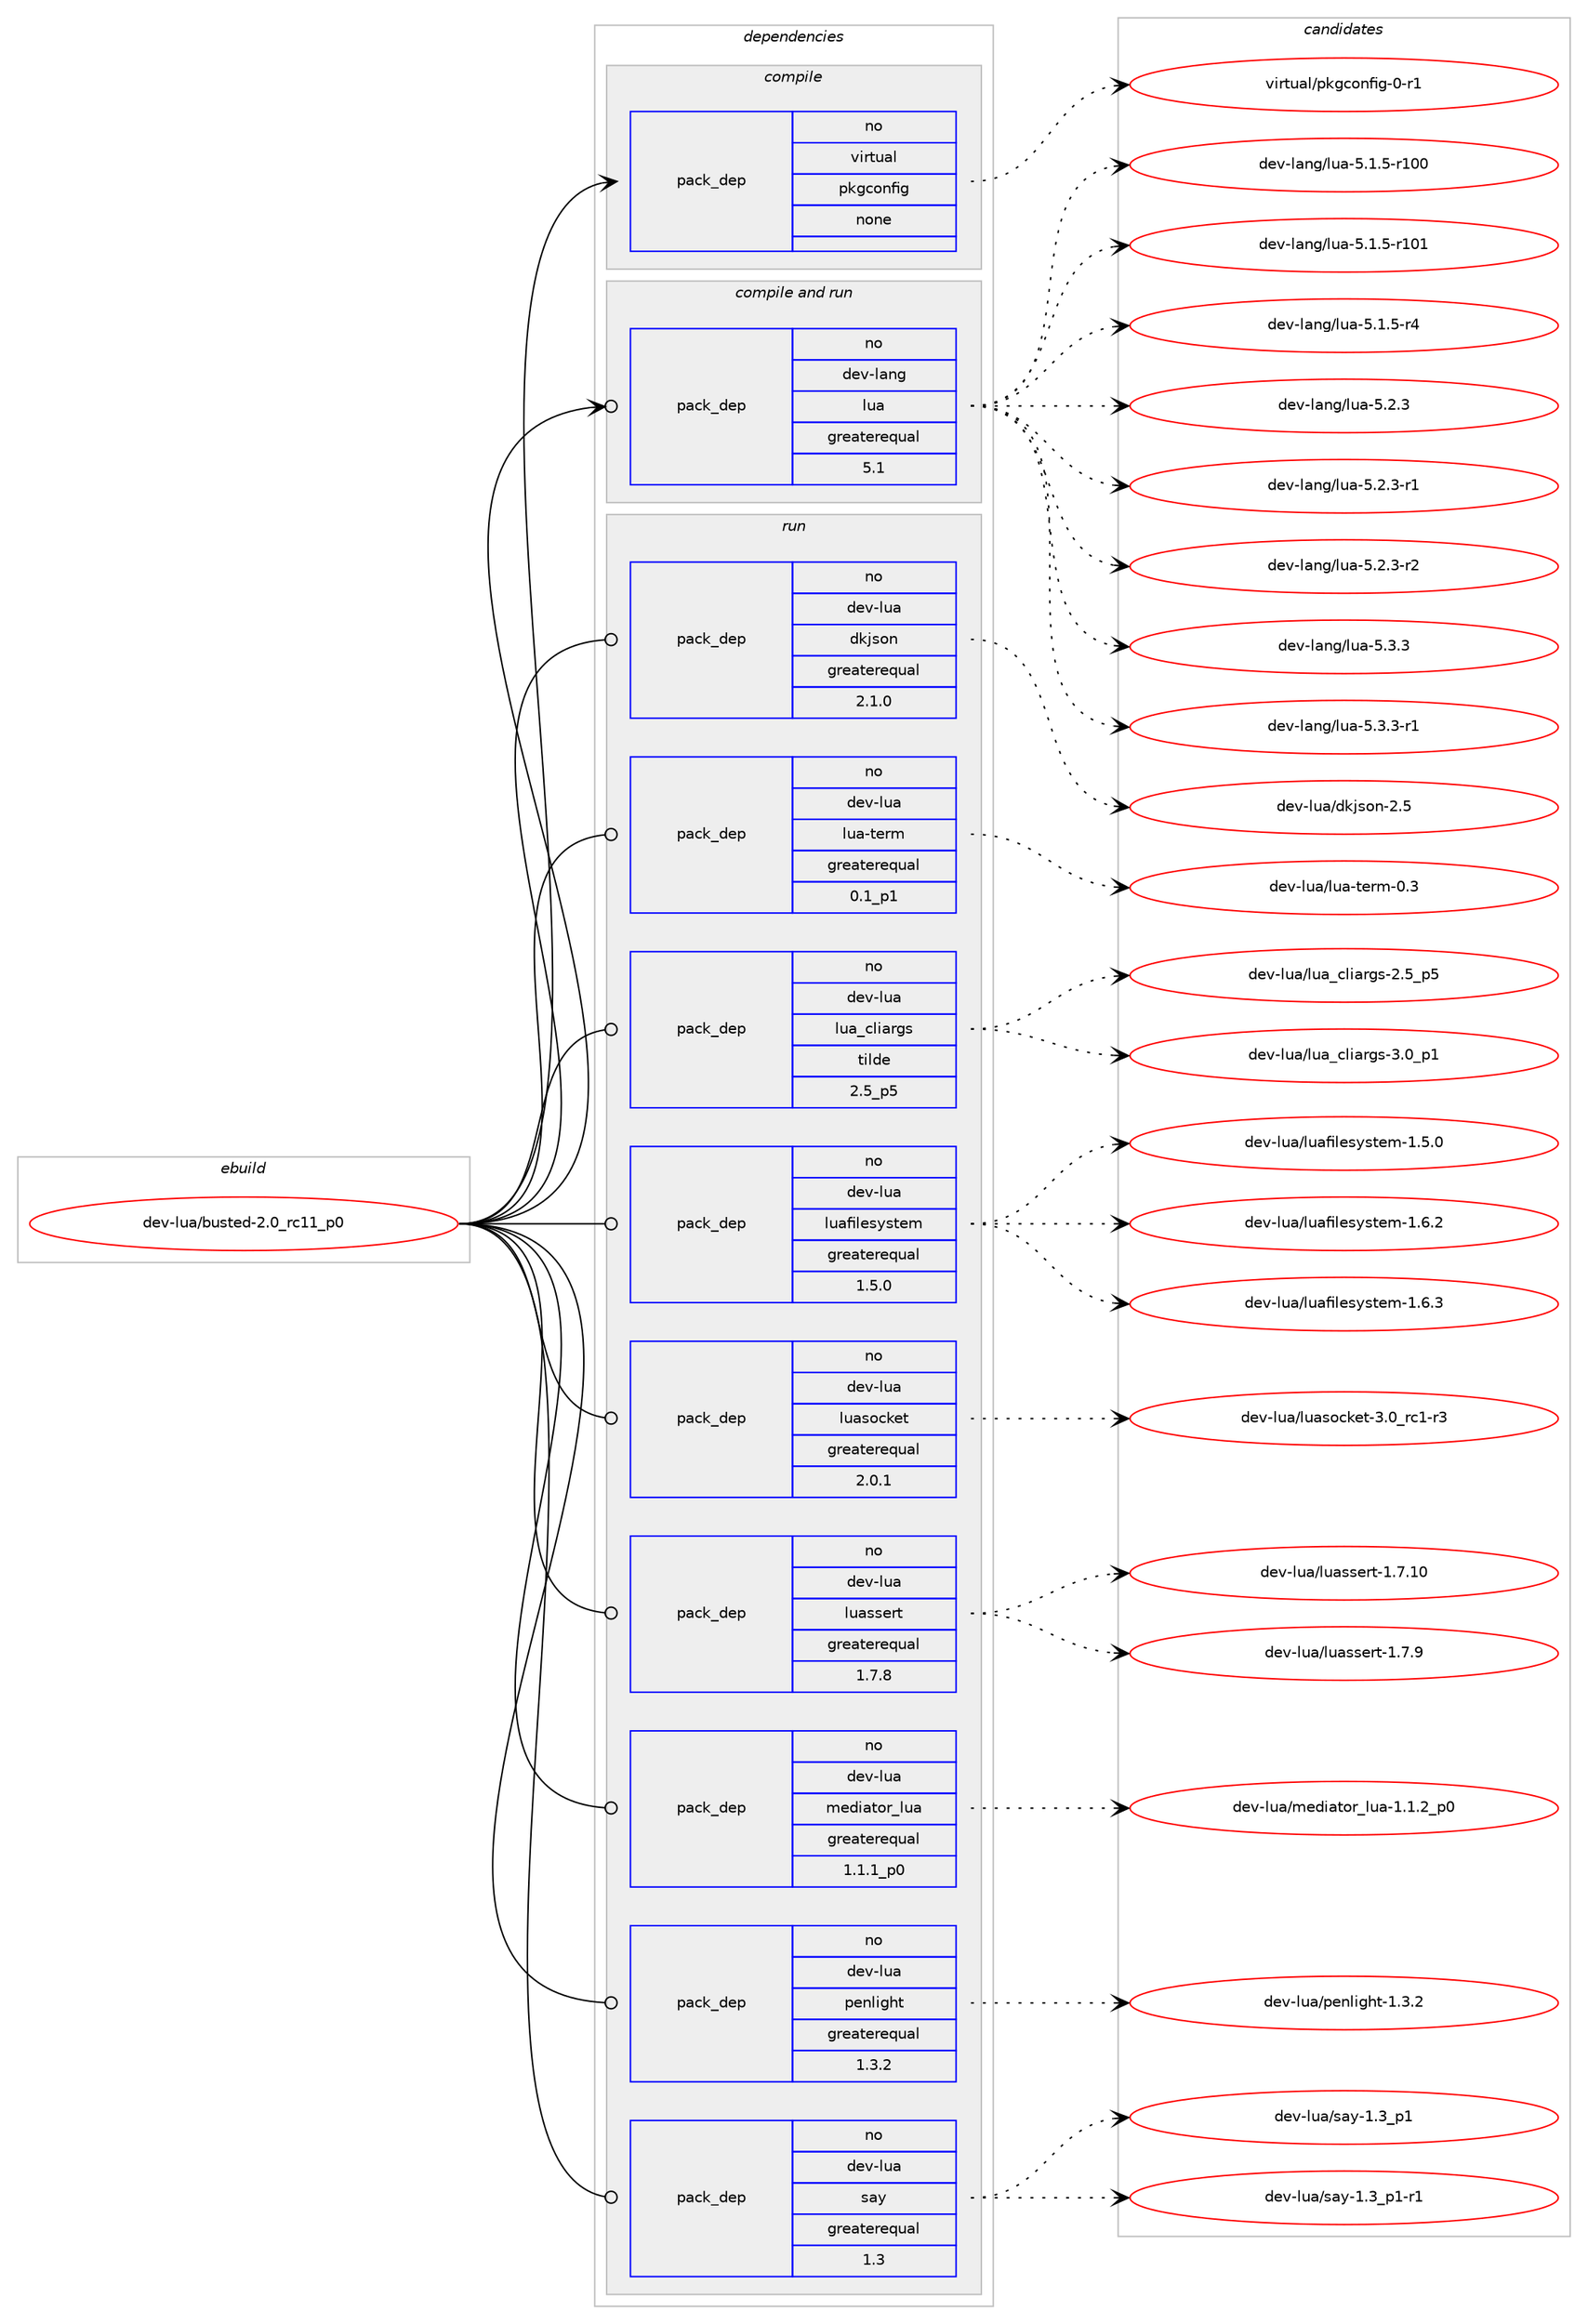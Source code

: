 digraph prolog {

# *************
# Graph options
# *************

newrank=true;
concentrate=true;
compound=true;
graph [rankdir=LR,fontname=Helvetica,fontsize=10,ranksep=1.5];#, ranksep=2.5, nodesep=0.2];
edge  [arrowhead=vee];
node  [fontname=Helvetica,fontsize=10];

# **********
# The ebuild
# **********

subgraph cluster_leftcol {
color=gray;
rank=same;
label=<<i>ebuild</i>>;
id [label="dev-lua/busted-2.0_rc11_p0", color=red, width=4, href="../dev-lua/busted-2.0_rc11_p0.svg"];
}

# ****************
# The dependencies
# ****************

subgraph cluster_midcol {
color=gray;
label=<<i>dependencies</i>>;
subgraph cluster_compile {
fillcolor="#eeeeee";
style=filled;
label=<<i>compile</i>>;
subgraph pack91380 {
dependency121353 [label=<<TABLE BORDER="0" CELLBORDER="1" CELLSPACING="0" CELLPADDING="4" WIDTH="220"><TR><TD ROWSPAN="6" CELLPADDING="30">pack_dep</TD></TR><TR><TD WIDTH="110">no</TD></TR><TR><TD>virtual</TD></TR><TR><TD>pkgconfig</TD></TR><TR><TD>none</TD></TR><TR><TD></TD></TR></TABLE>>, shape=none, color=blue];
}
id:e -> dependency121353:w [weight=20,style="solid",arrowhead="vee"];
}
subgraph cluster_compileandrun {
fillcolor="#eeeeee";
style=filled;
label=<<i>compile and run</i>>;
subgraph pack91381 {
dependency121354 [label=<<TABLE BORDER="0" CELLBORDER="1" CELLSPACING="0" CELLPADDING="4" WIDTH="220"><TR><TD ROWSPAN="6" CELLPADDING="30">pack_dep</TD></TR><TR><TD WIDTH="110">no</TD></TR><TR><TD>dev-lang</TD></TR><TR><TD>lua</TD></TR><TR><TD>greaterequal</TD></TR><TR><TD>5.1</TD></TR></TABLE>>, shape=none, color=blue];
}
id:e -> dependency121354:w [weight=20,style="solid",arrowhead="odotvee"];
}
subgraph cluster_run {
fillcolor="#eeeeee";
style=filled;
label=<<i>run</i>>;
subgraph pack91382 {
dependency121355 [label=<<TABLE BORDER="0" CELLBORDER="1" CELLSPACING="0" CELLPADDING="4" WIDTH="220"><TR><TD ROWSPAN="6" CELLPADDING="30">pack_dep</TD></TR><TR><TD WIDTH="110">no</TD></TR><TR><TD>dev-lua</TD></TR><TR><TD>dkjson</TD></TR><TR><TD>greaterequal</TD></TR><TR><TD>2.1.0</TD></TR></TABLE>>, shape=none, color=blue];
}
id:e -> dependency121355:w [weight=20,style="solid",arrowhead="odot"];
subgraph pack91383 {
dependency121356 [label=<<TABLE BORDER="0" CELLBORDER="1" CELLSPACING="0" CELLPADDING="4" WIDTH="220"><TR><TD ROWSPAN="6" CELLPADDING="30">pack_dep</TD></TR><TR><TD WIDTH="110">no</TD></TR><TR><TD>dev-lua</TD></TR><TR><TD>lua-term</TD></TR><TR><TD>greaterequal</TD></TR><TR><TD>0.1_p1</TD></TR></TABLE>>, shape=none, color=blue];
}
id:e -> dependency121356:w [weight=20,style="solid",arrowhead="odot"];
subgraph pack91384 {
dependency121357 [label=<<TABLE BORDER="0" CELLBORDER="1" CELLSPACING="0" CELLPADDING="4" WIDTH="220"><TR><TD ROWSPAN="6" CELLPADDING="30">pack_dep</TD></TR><TR><TD WIDTH="110">no</TD></TR><TR><TD>dev-lua</TD></TR><TR><TD>lua_cliargs</TD></TR><TR><TD>tilde</TD></TR><TR><TD>2.5_p5</TD></TR></TABLE>>, shape=none, color=blue];
}
id:e -> dependency121357:w [weight=20,style="solid",arrowhead="odot"];
subgraph pack91385 {
dependency121358 [label=<<TABLE BORDER="0" CELLBORDER="1" CELLSPACING="0" CELLPADDING="4" WIDTH="220"><TR><TD ROWSPAN="6" CELLPADDING="30">pack_dep</TD></TR><TR><TD WIDTH="110">no</TD></TR><TR><TD>dev-lua</TD></TR><TR><TD>luafilesystem</TD></TR><TR><TD>greaterequal</TD></TR><TR><TD>1.5.0</TD></TR></TABLE>>, shape=none, color=blue];
}
id:e -> dependency121358:w [weight=20,style="solid",arrowhead="odot"];
subgraph pack91386 {
dependency121359 [label=<<TABLE BORDER="0" CELLBORDER="1" CELLSPACING="0" CELLPADDING="4" WIDTH="220"><TR><TD ROWSPAN="6" CELLPADDING="30">pack_dep</TD></TR><TR><TD WIDTH="110">no</TD></TR><TR><TD>dev-lua</TD></TR><TR><TD>luasocket</TD></TR><TR><TD>greaterequal</TD></TR><TR><TD>2.0.1</TD></TR></TABLE>>, shape=none, color=blue];
}
id:e -> dependency121359:w [weight=20,style="solid",arrowhead="odot"];
subgraph pack91387 {
dependency121360 [label=<<TABLE BORDER="0" CELLBORDER="1" CELLSPACING="0" CELLPADDING="4" WIDTH="220"><TR><TD ROWSPAN="6" CELLPADDING="30">pack_dep</TD></TR><TR><TD WIDTH="110">no</TD></TR><TR><TD>dev-lua</TD></TR><TR><TD>luassert</TD></TR><TR><TD>greaterequal</TD></TR><TR><TD>1.7.8</TD></TR></TABLE>>, shape=none, color=blue];
}
id:e -> dependency121360:w [weight=20,style="solid",arrowhead="odot"];
subgraph pack91388 {
dependency121361 [label=<<TABLE BORDER="0" CELLBORDER="1" CELLSPACING="0" CELLPADDING="4" WIDTH="220"><TR><TD ROWSPAN="6" CELLPADDING="30">pack_dep</TD></TR><TR><TD WIDTH="110">no</TD></TR><TR><TD>dev-lua</TD></TR><TR><TD>mediator_lua</TD></TR><TR><TD>greaterequal</TD></TR><TR><TD>1.1.1_p0</TD></TR></TABLE>>, shape=none, color=blue];
}
id:e -> dependency121361:w [weight=20,style="solid",arrowhead="odot"];
subgraph pack91389 {
dependency121362 [label=<<TABLE BORDER="0" CELLBORDER="1" CELLSPACING="0" CELLPADDING="4" WIDTH="220"><TR><TD ROWSPAN="6" CELLPADDING="30">pack_dep</TD></TR><TR><TD WIDTH="110">no</TD></TR><TR><TD>dev-lua</TD></TR><TR><TD>penlight</TD></TR><TR><TD>greaterequal</TD></TR><TR><TD>1.3.2</TD></TR></TABLE>>, shape=none, color=blue];
}
id:e -> dependency121362:w [weight=20,style="solid",arrowhead="odot"];
subgraph pack91390 {
dependency121363 [label=<<TABLE BORDER="0" CELLBORDER="1" CELLSPACING="0" CELLPADDING="4" WIDTH="220"><TR><TD ROWSPAN="6" CELLPADDING="30">pack_dep</TD></TR><TR><TD WIDTH="110">no</TD></TR><TR><TD>dev-lua</TD></TR><TR><TD>say</TD></TR><TR><TD>greaterequal</TD></TR><TR><TD>1.3</TD></TR></TABLE>>, shape=none, color=blue];
}
id:e -> dependency121363:w [weight=20,style="solid",arrowhead="odot"];
}
}

# **************
# The candidates
# **************

subgraph cluster_choices {
rank=same;
color=gray;
label=<<i>candidates</i>>;

subgraph choice91380 {
color=black;
nodesep=1;
choice11810511411611797108471121071039911111010210510345484511449 [label="virtual/pkgconfig-0-r1", color=red, width=4,href="../virtual/pkgconfig-0-r1.svg"];
dependency121353:e -> choice11810511411611797108471121071039911111010210510345484511449:w [style=dotted,weight="100"];
}
subgraph choice91381 {
color=black;
nodesep=1;
choice1001011184510897110103471081179745534649465345114494848 [label="dev-lang/lua-5.1.5-r100", color=red, width=4,href="../dev-lang/lua-5.1.5-r100.svg"];
choice1001011184510897110103471081179745534649465345114494849 [label="dev-lang/lua-5.1.5-r101", color=red, width=4,href="../dev-lang/lua-5.1.5-r101.svg"];
choice100101118451089711010347108117974553464946534511452 [label="dev-lang/lua-5.1.5-r4", color=red, width=4,href="../dev-lang/lua-5.1.5-r4.svg"];
choice10010111845108971101034710811797455346504651 [label="dev-lang/lua-5.2.3", color=red, width=4,href="../dev-lang/lua-5.2.3.svg"];
choice100101118451089711010347108117974553465046514511449 [label="dev-lang/lua-5.2.3-r1", color=red, width=4,href="../dev-lang/lua-5.2.3-r1.svg"];
choice100101118451089711010347108117974553465046514511450 [label="dev-lang/lua-5.2.3-r2", color=red, width=4,href="../dev-lang/lua-5.2.3-r2.svg"];
choice10010111845108971101034710811797455346514651 [label="dev-lang/lua-5.3.3", color=red, width=4,href="../dev-lang/lua-5.3.3.svg"];
choice100101118451089711010347108117974553465146514511449 [label="dev-lang/lua-5.3.3-r1", color=red, width=4,href="../dev-lang/lua-5.3.3-r1.svg"];
dependency121354:e -> choice1001011184510897110103471081179745534649465345114494848:w [style=dotted,weight="100"];
dependency121354:e -> choice1001011184510897110103471081179745534649465345114494849:w [style=dotted,weight="100"];
dependency121354:e -> choice100101118451089711010347108117974553464946534511452:w [style=dotted,weight="100"];
dependency121354:e -> choice10010111845108971101034710811797455346504651:w [style=dotted,weight="100"];
dependency121354:e -> choice100101118451089711010347108117974553465046514511449:w [style=dotted,weight="100"];
dependency121354:e -> choice100101118451089711010347108117974553465046514511450:w [style=dotted,weight="100"];
dependency121354:e -> choice10010111845108971101034710811797455346514651:w [style=dotted,weight="100"];
dependency121354:e -> choice100101118451089711010347108117974553465146514511449:w [style=dotted,weight="100"];
}
subgraph choice91382 {
color=black;
nodesep=1;
choice10010111845108117974710010710611511111045504653 [label="dev-lua/dkjson-2.5", color=red, width=4,href="../dev-lua/dkjson-2.5.svg"];
dependency121355:e -> choice10010111845108117974710010710611511111045504653:w [style=dotted,weight="100"];
}
subgraph choice91383 {
color=black;
nodesep=1;
choice100101118451081179747108117974511610111410945484651 [label="dev-lua/lua-term-0.3", color=red, width=4,href="../dev-lua/lua-term-0.3.svg"];
dependency121356:e -> choice100101118451081179747108117974511610111410945484651:w [style=dotted,weight="100"];
}
subgraph choice91384 {
color=black;
nodesep=1;
choice10010111845108117974710811797959910810597114103115455046539511253 [label="dev-lua/lua_cliargs-2.5_p5", color=red, width=4,href="../dev-lua/lua_cliargs-2.5_p5.svg"];
choice10010111845108117974710811797959910810597114103115455146489511249 [label="dev-lua/lua_cliargs-3.0_p1", color=red, width=4,href="../dev-lua/lua_cliargs-3.0_p1.svg"];
dependency121357:e -> choice10010111845108117974710811797959910810597114103115455046539511253:w [style=dotted,weight="100"];
dependency121357:e -> choice10010111845108117974710811797959910810597114103115455146489511249:w [style=dotted,weight="100"];
}
subgraph choice91385 {
color=black;
nodesep=1;
choice10010111845108117974710811797102105108101115121115116101109454946534648 [label="dev-lua/luafilesystem-1.5.0", color=red, width=4,href="../dev-lua/luafilesystem-1.5.0.svg"];
choice10010111845108117974710811797102105108101115121115116101109454946544650 [label="dev-lua/luafilesystem-1.6.2", color=red, width=4,href="../dev-lua/luafilesystem-1.6.2.svg"];
choice10010111845108117974710811797102105108101115121115116101109454946544651 [label="dev-lua/luafilesystem-1.6.3", color=red, width=4,href="../dev-lua/luafilesystem-1.6.3.svg"];
dependency121358:e -> choice10010111845108117974710811797102105108101115121115116101109454946534648:w [style=dotted,weight="100"];
dependency121358:e -> choice10010111845108117974710811797102105108101115121115116101109454946544650:w [style=dotted,weight="100"];
dependency121358:e -> choice10010111845108117974710811797102105108101115121115116101109454946544651:w [style=dotted,weight="100"];
}
subgraph choice91386 {
color=black;
nodesep=1;
choice1001011184510811797471081179711511199107101116455146489511499494511451 [label="dev-lua/luasocket-3.0_rc1-r3", color=red, width=4,href="../dev-lua/luasocket-3.0_rc1-r3.svg"];
dependency121359:e -> choice1001011184510811797471081179711511199107101116455146489511499494511451:w [style=dotted,weight="100"];
}
subgraph choice91387 {
color=black;
nodesep=1;
choice1001011184510811797471081179711511510111411645494655464948 [label="dev-lua/luassert-1.7.10", color=red, width=4,href="../dev-lua/luassert-1.7.10.svg"];
choice10010111845108117974710811797115115101114116454946554657 [label="dev-lua/luassert-1.7.9", color=red, width=4,href="../dev-lua/luassert-1.7.9.svg"];
dependency121360:e -> choice1001011184510811797471081179711511510111411645494655464948:w [style=dotted,weight="100"];
dependency121360:e -> choice10010111845108117974710811797115115101114116454946554657:w [style=dotted,weight="100"];
}
subgraph choice91388 {
color=black;
nodesep=1;
choice1001011184510811797471091011001059711611111495108117974549464946509511248 [label="dev-lua/mediator_lua-1.1.2_p0", color=red, width=4,href="../dev-lua/mediator_lua-1.1.2_p0.svg"];
dependency121361:e -> choice1001011184510811797471091011001059711611111495108117974549464946509511248:w [style=dotted,weight="100"];
}
subgraph choice91389 {
color=black;
nodesep=1;
choice100101118451081179747112101110108105103104116454946514650 [label="dev-lua/penlight-1.3.2", color=red, width=4,href="../dev-lua/penlight-1.3.2.svg"];
dependency121362:e -> choice100101118451081179747112101110108105103104116454946514650:w [style=dotted,weight="100"];
}
subgraph choice91390 {
color=black;
nodesep=1;
choice10010111845108117974711597121454946519511249 [label="dev-lua/say-1.3_p1", color=red, width=4,href="../dev-lua/say-1.3_p1.svg"];
choice100101118451081179747115971214549465195112494511449 [label="dev-lua/say-1.3_p1-r1", color=red, width=4,href="../dev-lua/say-1.3_p1-r1.svg"];
dependency121363:e -> choice10010111845108117974711597121454946519511249:w [style=dotted,weight="100"];
dependency121363:e -> choice100101118451081179747115971214549465195112494511449:w [style=dotted,weight="100"];
}
}

}
